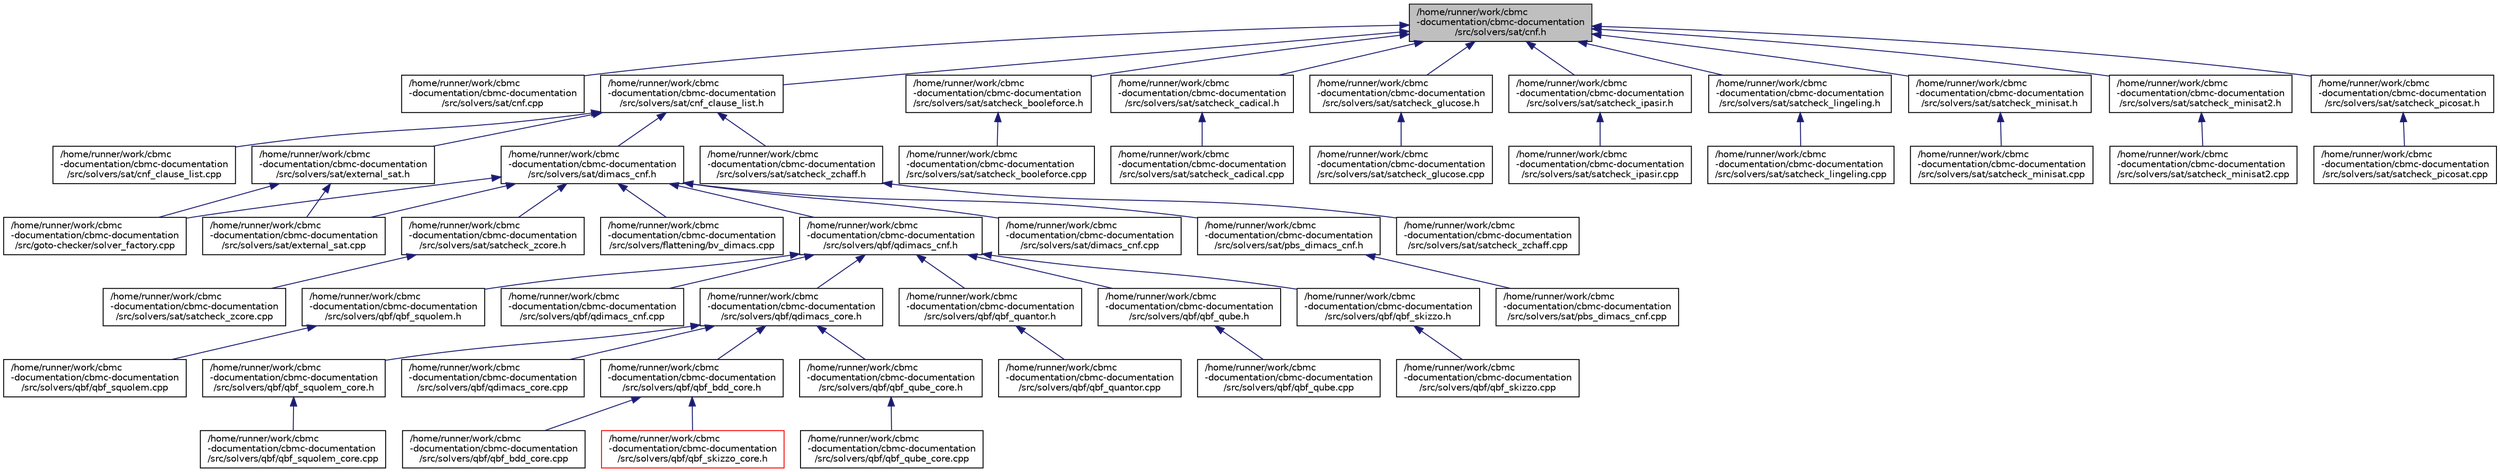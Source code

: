 digraph "/home/runner/work/cbmc-documentation/cbmc-documentation/src/solvers/sat/cnf.h"
{
 // LATEX_PDF_SIZE
  bgcolor="transparent";
  edge [fontname="Helvetica",fontsize="10",labelfontname="Helvetica",labelfontsize="10"];
  node [fontname="Helvetica",fontsize="10",shape=record];
  Node1 [label="/home/runner/work/cbmc\l-documentation/cbmc-documentation\l/src/solvers/sat/cnf.h",height=0.2,width=0.4,color="black", fillcolor="grey75", style="filled", fontcolor="black",tooltip=" "];
  Node1 -> Node2 [dir="back",color="midnightblue",fontsize="10",style="solid",fontname="Helvetica"];
  Node2 [label="/home/runner/work/cbmc\l-documentation/cbmc-documentation\l/src/solvers/sat/cnf.cpp",height=0.2,width=0.4,color="black",URL="$cnf_8cpp.html",tooltip=" "];
  Node1 -> Node3 [dir="back",color="midnightblue",fontsize="10",style="solid",fontname="Helvetica"];
  Node3 [label="/home/runner/work/cbmc\l-documentation/cbmc-documentation\l/src/solvers/sat/cnf_clause_list.h",height=0.2,width=0.4,color="black",URL="$cnf__clause__list_8h.html",tooltip=" "];
  Node3 -> Node4 [dir="back",color="midnightblue",fontsize="10",style="solid",fontname="Helvetica"];
  Node4 [label="/home/runner/work/cbmc\l-documentation/cbmc-documentation\l/src/solvers/sat/cnf_clause_list.cpp",height=0.2,width=0.4,color="black",URL="$cnf__clause__list_8cpp.html",tooltip=" "];
  Node3 -> Node5 [dir="back",color="midnightblue",fontsize="10",style="solid",fontname="Helvetica"];
  Node5 [label="/home/runner/work/cbmc\l-documentation/cbmc-documentation\l/src/solvers/sat/dimacs_cnf.h",height=0.2,width=0.4,color="black",URL="$dimacs__cnf_8h.html",tooltip=" "];
  Node5 -> Node6 [dir="back",color="midnightblue",fontsize="10",style="solid",fontname="Helvetica"];
  Node6 [label="/home/runner/work/cbmc\l-documentation/cbmc-documentation\l/src/goto-checker/solver_factory.cpp",height=0.2,width=0.4,color="black",URL="$solver__factory_8cpp.html",tooltip=" "];
  Node5 -> Node7 [dir="back",color="midnightblue",fontsize="10",style="solid",fontname="Helvetica"];
  Node7 [label="/home/runner/work/cbmc\l-documentation/cbmc-documentation\l/src/solvers/flattening/bv_dimacs.cpp",height=0.2,width=0.4,color="black",URL="$bv__dimacs_8cpp.html",tooltip=" "];
  Node5 -> Node8 [dir="back",color="midnightblue",fontsize="10",style="solid",fontname="Helvetica"];
  Node8 [label="/home/runner/work/cbmc\l-documentation/cbmc-documentation\l/src/solvers/qbf/qdimacs_cnf.h",height=0.2,width=0.4,color="black",URL="$qdimacs__cnf_8h.html",tooltip=" "];
  Node8 -> Node9 [dir="back",color="midnightblue",fontsize="10",style="solid",fontname="Helvetica"];
  Node9 [label="/home/runner/work/cbmc\l-documentation/cbmc-documentation\l/src/solvers/qbf/qdimacs_core.h",height=0.2,width=0.4,color="black",URL="$qdimacs__core_8h.html",tooltip=" "];
  Node9 -> Node10 [dir="back",color="midnightblue",fontsize="10",style="solid",fontname="Helvetica"];
  Node10 [label="/home/runner/work/cbmc\l-documentation/cbmc-documentation\l/src/solvers/qbf/qbf_bdd_core.h",height=0.2,width=0.4,color="black",URL="$qbf__bdd__core_8h.html",tooltip=" "];
  Node10 -> Node11 [dir="back",color="midnightblue",fontsize="10",style="solid",fontname="Helvetica"];
  Node11 [label="/home/runner/work/cbmc\l-documentation/cbmc-documentation\l/src/solvers/qbf/qbf_bdd_core.cpp",height=0.2,width=0.4,color="black",URL="$qbf__bdd__core_8cpp.html",tooltip=" "];
  Node10 -> Node12 [dir="back",color="midnightblue",fontsize="10",style="solid",fontname="Helvetica"];
  Node12 [label="/home/runner/work/cbmc\l-documentation/cbmc-documentation\l/src/solvers/qbf/qbf_skizzo_core.h",height=0.2,width=0.4,color="red",URL="$qbf__skizzo__core_8h.html",tooltip=" "];
  Node9 -> Node14 [dir="back",color="midnightblue",fontsize="10",style="solid",fontname="Helvetica"];
  Node14 [label="/home/runner/work/cbmc\l-documentation/cbmc-documentation\l/src/solvers/qbf/qbf_qube_core.h",height=0.2,width=0.4,color="black",URL="$qbf__qube__core_8h.html",tooltip=" "];
  Node14 -> Node15 [dir="back",color="midnightblue",fontsize="10",style="solid",fontname="Helvetica"];
  Node15 [label="/home/runner/work/cbmc\l-documentation/cbmc-documentation\l/src/solvers/qbf/qbf_qube_core.cpp",height=0.2,width=0.4,color="black",URL="$qbf__qube__core_8cpp.html",tooltip=" "];
  Node9 -> Node16 [dir="back",color="midnightblue",fontsize="10",style="solid",fontname="Helvetica"];
  Node16 [label="/home/runner/work/cbmc\l-documentation/cbmc-documentation\l/src/solvers/qbf/qbf_squolem_core.h",height=0.2,width=0.4,color="black",URL="$qbf__squolem__core_8h.html",tooltip=" "];
  Node16 -> Node17 [dir="back",color="midnightblue",fontsize="10",style="solid",fontname="Helvetica"];
  Node17 [label="/home/runner/work/cbmc\l-documentation/cbmc-documentation\l/src/solvers/qbf/qbf_squolem_core.cpp",height=0.2,width=0.4,color="black",URL="$qbf__squolem__core_8cpp.html",tooltip=" "];
  Node9 -> Node18 [dir="back",color="midnightblue",fontsize="10",style="solid",fontname="Helvetica"];
  Node18 [label="/home/runner/work/cbmc\l-documentation/cbmc-documentation\l/src/solvers/qbf/qdimacs_core.cpp",height=0.2,width=0.4,color="black",URL="$qdimacs__core_8cpp.html",tooltip=" "];
  Node8 -> Node19 [dir="back",color="midnightblue",fontsize="10",style="solid",fontname="Helvetica"];
  Node19 [label="/home/runner/work/cbmc\l-documentation/cbmc-documentation\l/src/solvers/qbf/qbf_quantor.h",height=0.2,width=0.4,color="black",URL="$qbf__quantor_8h.html",tooltip=" "];
  Node19 -> Node20 [dir="back",color="midnightblue",fontsize="10",style="solid",fontname="Helvetica"];
  Node20 [label="/home/runner/work/cbmc\l-documentation/cbmc-documentation\l/src/solvers/qbf/qbf_quantor.cpp",height=0.2,width=0.4,color="black",URL="$qbf__quantor_8cpp.html",tooltip=" "];
  Node8 -> Node21 [dir="back",color="midnightblue",fontsize="10",style="solid",fontname="Helvetica"];
  Node21 [label="/home/runner/work/cbmc\l-documentation/cbmc-documentation\l/src/solvers/qbf/qbf_qube.h",height=0.2,width=0.4,color="black",URL="$qbf__qube_8h.html",tooltip=" "];
  Node21 -> Node22 [dir="back",color="midnightblue",fontsize="10",style="solid",fontname="Helvetica"];
  Node22 [label="/home/runner/work/cbmc\l-documentation/cbmc-documentation\l/src/solvers/qbf/qbf_qube.cpp",height=0.2,width=0.4,color="black",URL="$qbf__qube_8cpp.html",tooltip=" "];
  Node8 -> Node23 [dir="back",color="midnightblue",fontsize="10",style="solid",fontname="Helvetica"];
  Node23 [label="/home/runner/work/cbmc\l-documentation/cbmc-documentation\l/src/solvers/qbf/qbf_skizzo.h",height=0.2,width=0.4,color="black",URL="$qbf__skizzo_8h.html",tooltip=" "];
  Node23 -> Node24 [dir="back",color="midnightblue",fontsize="10",style="solid",fontname="Helvetica"];
  Node24 [label="/home/runner/work/cbmc\l-documentation/cbmc-documentation\l/src/solvers/qbf/qbf_skizzo.cpp",height=0.2,width=0.4,color="black",URL="$qbf__skizzo_8cpp.html",tooltip=" "];
  Node8 -> Node25 [dir="back",color="midnightblue",fontsize="10",style="solid",fontname="Helvetica"];
  Node25 [label="/home/runner/work/cbmc\l-documentation/cbmc-documentation\l/src/solvers/qbf/qbf_squolem.h",height=0.2,width=0.4,color="black",URL="$qbf__squolem_8h.html",tooltip=" "];
  Node25 -> Node26 [dir="back",color="midnightblue",fontsize="10",style="solid",fontname="Helvetica"];
  Node26 [label="/home/runner/work/cbmc\l-documentation/cbmc-documentation\l/src/solvers/qbf/qbf_squolem.cpp",height=0.2,width=0.4,color="black",URL="$qbf__squolem_8cpp.html",tooltip=" "];
  Node8 -> Node27 [dir="back",color="midnightblue",fontsize="10",style="solid",fontname="Helvetica"];
  Node27 [label="/home/runner/work/cbmc\l-documentation/cbmc-documentation\l/src/solvers/qbf/qdimacs_cnf.cpp",height=0.2,width=0.4,color="black",URL="$qdimacs__cnf_8cpp.html",tooltip=" "];
  Node5 -> Node28 [dir="back",color="midnightblue",fontsize="10",style="solid",fontname="Helvetica"];
  Node28 [label="/home/runner/work/cbmc\l-documentation/cbmc-documentation\l/src/solvers/sat/dimacs_cnf.cpp",height=0.2,width=0.4,color="black",URL="$dimacs__cnf_8cpp.html",tooltip=" "];
  Node5 -> Node29 [dir="back",color="midnightblue",fontsize="10",style="solid",fontname="Helvetica"];
  Node29 [label="/home/runner/work/cbmc\l-documentation/cbmc-documentation\l/src/solvers/sat/external_sat.cpp",height=0.2,width=0.4,color="black",URL="$external__sat_8cpp.html",tooltip=" "];
  Node5 -> Node30 [dir="back",color="midnightblue",fontsize="10",style="solid",fontname="Helvetica"];
  Node30 [label="/home/runner/work/cbmc\l-documentation/cbmc-documentation\l/src/solvers/sat/pbs_dimacs_cnf.h",height=0.2,width=0.4,color="black",URL="$pbs__dimacs__cnf_8h.html",tooltip=" "];
  Node30 -> Node31 [dir="back",color="midnightblue",fontsize="10",style="solid",fontname="Helvetica"];
  Node31 [label="/home/runner/work/cbmc\l-documentation/cbmc-documentation\l/src/solvers/sat/pbs_dimacs_cnf.cpp",height=0.2,width=0.4,color="black",URL="$pbs__dimacs__cnf_8cpp.html",tooltip=" "];
  Node5 -> Node32 [dir="back",color="midnightblue",fontsize="10",style="solid",fontname="Helvetica"];
  Node32 [label="/home/runner/work/cbmc\l-documentation/cbmc-documentation\l/src/solvers/sat/satcheck_zcore.h",height=0.2,width=0.4,color="black",URL="$satcheck__zcore_8h.html",tooltip=" "];
  Node32 -> Node33 [dir="back",color="midnightblue",fontsize="10",style="solid",fontname="Helvetica"];
  Node33 [label="/home/runner/work/cbmc\l-documentation/cbmc-documentation\l/src/solvers/sat/satcheck_zcore.cpp",height=0.2,width=0.4,color="black",URL="$satcheck__zcore_8cpp.html",tooltip=" "];
  Node3 -> Node34 [dir="back",color="midnightblue",fontsize="10",style="solid",fontname="Helvetica"];
  Node34 [label="/home/runner/work/cbmc\l-documentation/cbmc-documentation\l/src/solvers/sat/external_sat.h",height=0.2,width=0.4,color="black",URL="$external__sat_8h.html",tooltip=" "];
  Node34 -> Node6 [dir="back",color="midnightblue",fontsize="10",style="solid",fontname="Helvetica"];
  Node34 -> Node29 [dir="back",color="midnightblue",fontsize="10",style="solid",fontname="Helvetica"];
  Node3 -> Node35 [dir="back",color="midnightblue",fontsize="10",style="solid",fontname="Helvetica"];
  Node35 [label="/home/runner/work/cbmc\l-documentation/cbmc-documentation\l/src/solvers/sat/satcheck_zchaff.h",height=0.2,width=0.4,color="black",URL="$satcheck__zchaff_8h.html",tooltip=" "];
  Node35 -> Node36 [dir="back",color="midnightblue",fontsize="10",style="solid",fontname="Helvetica"];
  Node36 [label="/home/runner/work/cbmc\l-documentation/cbmc-documentation\l/src/solvers/sat/satcheck_zchaff.cpp",height=0.2,width=0.4,color="black",URL="$satcheck__zchaff_8cpp.html",tooltip=" "];
  Node1 -> Node37 [dir="back",color="midnightblue",fontsize="10",style="solid",fontname="Helvetica"];
  Node37 [label="/home/runner/work/cbmc\l-documentation/cbmc-documentation\l/src/solvers/sat/satcheck_booleforce.h",height=0.2,width=0.4,color="black",URL="$satcheck__booleforce_8h.html",tooltip=" "];
  Node37 -> Node38 [dir="back",color="midnightblue",fontsize="10",style="solid",fontname="Helvetica"];
  Node38 [label="/home/runner/work/cbmc\l-documentation/cbmc-documentation\l/src/solvers/sat/satcheck_booleforce.cpp",height=0.2,width=0.4,color="black",URL="$satcheck__booleforce_8cpp.html",tooltip=" "];
  Node1 -> Node39 [dir="back",color="midnightblue",fontsize="10",style="solid",fontname="Helvetica"];
  Node39 [label="/home/runner/work/cbmc\l-documentation/cbmc-documentation\l/src/solvers/sat/satcheck_cadical.h",height=0.2,width=0.4,color="black",URL="$satcheck__cadical_8h.html",tooltip=" "];
  Node39 -> Node40 [dir="back",color="midnightblue",fontsize="10",style="solid",fontname="Helvetica"];
  Node40 [label="/home/runner/work/cbmc\l-documentation/cbmc-documentation\l/src/solvers/sat/satcheck_cadical.cpp",height=0.2,width=0.4,color="black",URL="$satcheck__cadical_8cpp.html",tooltip=" "];
  Node1 -> Node41 [dir="back",color="midnightblue",fontsize="10",style="solid",fontname="Helvetica"];
  Node41 [label="/home/runner/work/cbmc\l-documentation/cbmc-documentation\l/src/solvers/sat/satcheck_glucose.h",height=0.2,width=0.4,color="black",URL="$satcheck__glucose_8h.html",tooltip=" "];
  Node41 -> Node42 [dir="back",color="midnightblue",fontsize="10",style="solid",fontname="Helvetica"];
  Node42 [label="/home/runner/work/cbmc\l-documentation/cbmc-documentation\l/src/solvers/sat/satcheck_glucose.cpp",height=0.2,width=0.4,color="black",URL="$satcheck__glucose_8cpp.html",tooltip=" "];
  Node1 -> Node43 [dir="back",color="midnightblue",fontsize="10",style="solid",fontname="Helvetica"];
  Node43 [label="/home/runner/work/cbmc\l-documentation/cbmc-documentation\l/src/solvers/sat/satcheck_ipasir.h",height=0.2,width=0.4,color="black",URL="$satcheck__ipasir_8h.html",tooltip=" "];
  Node43 -> Node44 [dir="back",color="midnightblue",fontsize="10",style="solid",fontname="Helvetica"];
  Node44 [label="/home/runner/work/cbmc\l-documentation/cbmc-documentation\l/src/solvers/sat/satcheck_ipasir.cpp",height=0.2,width=0.4,color="black",URL="$satcheck__ipasir_8cpp.html",tooltip=" "];
  Node1 -> Node45 [dir="back",color="midnightblue",fontsize="10",style="solid",fontname="Helvetica"];
  Node45 [label="/home/runner/work/cbmc\l-documentation/cbmc-documentation\l/src/solvers/sat/satcheck_lingeling.h",height=0.2,width=0.4,color="black",URL="$satcheck__lingeling_8h.html",tooltip=" "];
  Node45 -> Node46 [dir="back",color="midnightblue",fontsize="10",style="solid",fontname="Helvetica"];
  Node46 [label="/home/runner/work/cbmc\l-documentation/cbmc-documentation\l/src/solvers/sat/satcheck_lingeling.cpp",height=0.2,width=0.4,color="black",URL="$satcheck__lingeling_8cpp.html",tooltip=" "];
  Node1 -> Node47 [dir="back",color="midnightblue",fontsize="10",style="solid",fontname="Helvetica"];
  Node47 [label="/home/runner/work/cbmc\l-documentation/cbmc-documentation\l/src/solvers/sat/satcheck_minisat.h",height=0.2,width=0.4,color="black",URL="$satcheck__minisat_8h.html",tooltip=" "];
  Node47 -> Node48 [dir="back",color="midnightblue",fontsize="10",style="solid",fontname="Helvetica"];
  Node48 [label="/home/runner/work/cbmc\l-documentation/cbmc-documentation\l/src/solvers/sat/satcheck_minisat.cpp",height=0.2,width=0.4,color="black",URL="$satcheck__minisat_8cpp.html",tooltip=" "];
  Node1 -> Node49 [dir="back",color="midnightblue",fontsize="10",style="solid",fontname="Helvetica"];
  Node49 [label="/home/runner/work/cbmc\l-documentation/cbmc-documentation\l/src/solvers/sat/satcheck_minisat2.h",height=0.2,width=0.4,color="black",URL="$satcheck__minisat2_8h.html",tooltip=" "];
  Node49 -> Node50 [dir="back",color="midnightblue",fontsize="10",style="solid",fontname="Helvetica"];
  Node50 [label="/home/runner/work/cbmc\l-documentation/cbmc-documentation\l/src/solvers/sat/satcheck_minisat2.cpp",height=0.2,width=0.4,color="black",URL="$satcheck__minisat2_8cpp.html",tooltip=" "];
  Node1 -> Node51 [dir="back",color="midnightblue",fontsize="10",style="solid",fontname="Helvetica"];
  Node51 [label="/home/runner/work/cbmc\l-documentation/cbmc-documentation\l/src/solvers/sat/satcheck_picosat.h",height=0.2,width=0.4,color="black",URL="$satcheck__picosat_8h.html",tooltip=" "];
  Node51 -> Node52 [dir="back",color="midnightblue",fontsize="10",style="solid",fontname="Helvetica"];
  Node52 [label="/home/runner/work/cbmc\l-documentation/cbmc-documentation\l/src/solvers/sat/satcheck_picosat.cpp",height=0.2,width=0.4,color="black",URL="$satcheck__picosat_8cpp.html",tooltip=" "];
}
